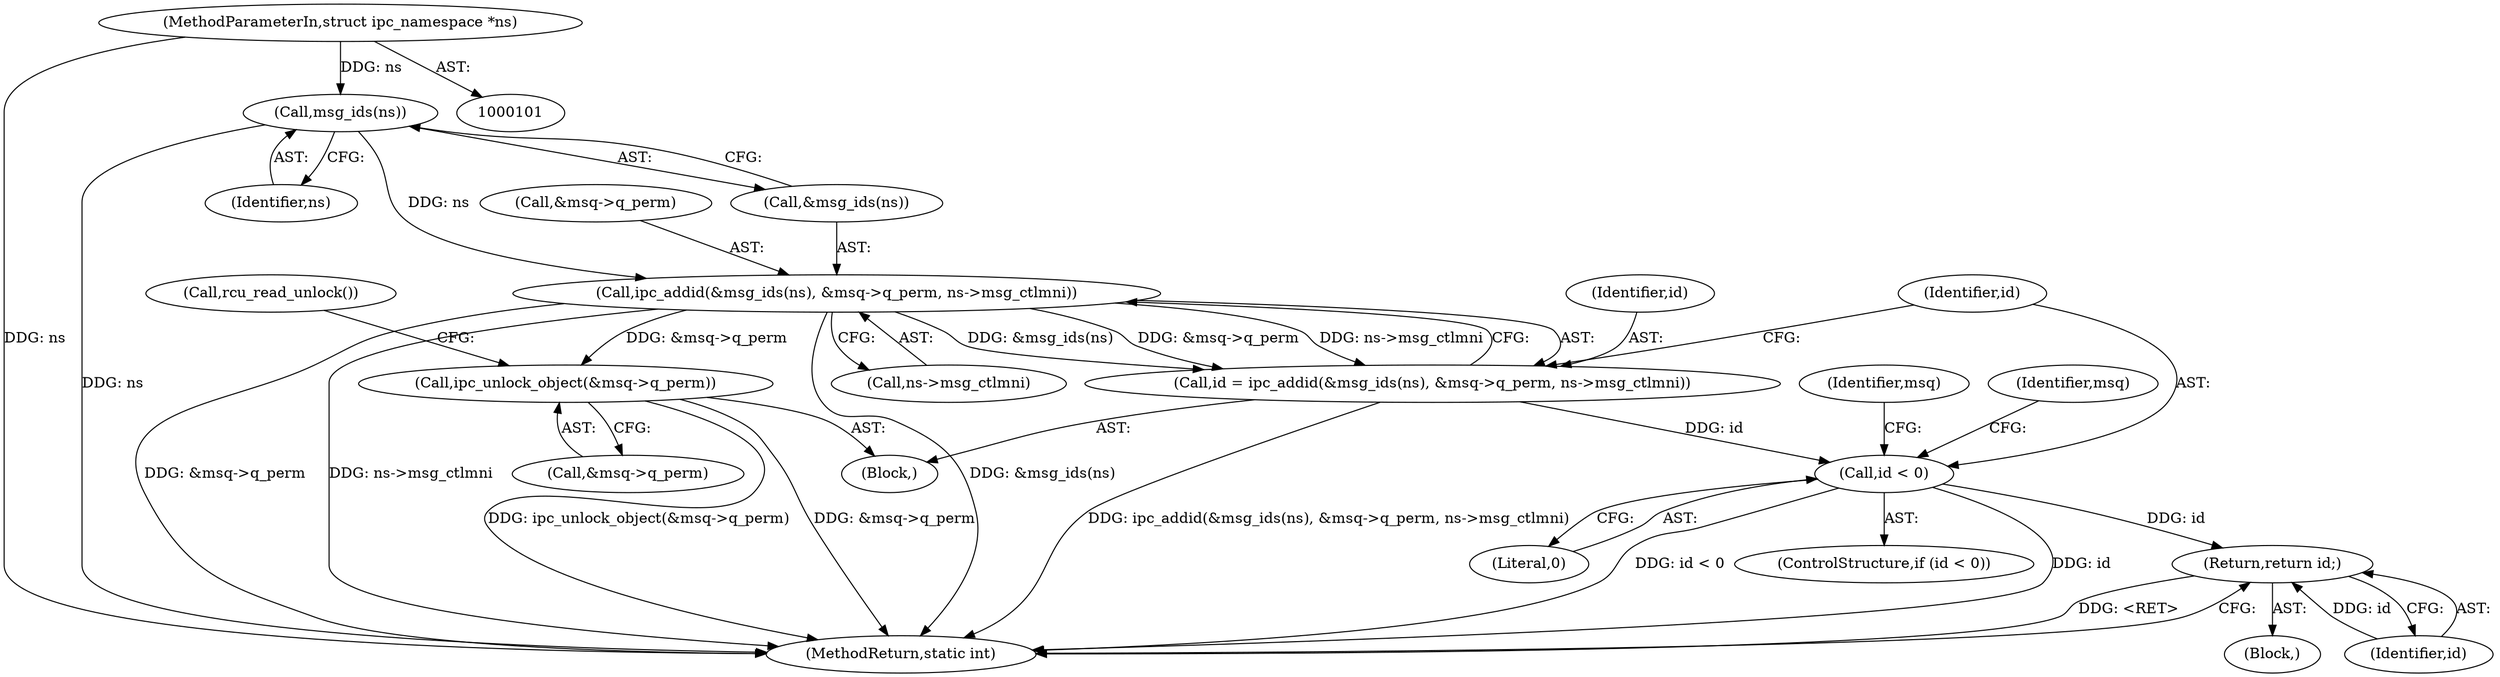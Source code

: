 digraph "1_linux_b9a532277938798b53178d5a66af6e2915cb27cf@del" {
"1000169" [label="(Call,ipc_addid(&msg_ids(ns), &msq->q_perm, ns->msg_ctlmni))"];
"1000171" [label="(Call,msg_ids(ns))"];
"1000102" [label="(MethodParameterIn,struct ipc_namespace *ns)"];
"1000167" [label="(Call,id = ipc_addid(&msg_ids(ns), &msq->q_perm, ns->msg_ctlmni))"];
"1000181" [label="(Call,id < 0)"];
"1000188" [label="(Return,return id;)"];
"1000244" [label="(Call,ipc_unlock_object(&msq->q_perm))"];
"1000173" [label="(Call,&msq->q_perm)"];
"1000169" [label="(Call,ipc_addid(&msg_ids(ns), &msq->q_perm, ns->msg_ctlmni))"];
"1000170" [label="(Call,&msg_ids(ns))"];
"1000168" [label="(Identifier,id)"];
"1000192" [label="(Identifier,msq)"];
"1000172" [label="(Identifier,ns)"];
"1000189" [label="(Identifier,id)"];
"1000181" [label="(Call,id < 0)"];
"1000171" [label="(Call,msg_ids(ns))"];
"1000245" [label="(Call,&msq->q_perm)"];
"1000184" [label="(Block,)"];
"1000167" [label="(Call,id = ipc_addid(&msg_ids(ns), &msq->q_perm, ns->msg_ctlmni))"];
"1000188" [label="(Return,return id;)"];
"1000102" [label="(MethodParameterIn,struct ipc_namespace *ns)"];
"1000186" [label="(Identifier,msq)"];
"1000180" [label="(ControlStructure,if (id < 0))"];
"1000244" [label="(Call,ipc_unlock_object(&msq->q_perm))"];
"1000256" [label="(MethodReturn,static int)"];
"1000104" [label="(Block,)"];
"1000177" [label="(Call,ns->msg_ctlmni)"];
"1000182" [label="(Identifier,id)"];
"1000183" [label="(Literal,0)"];
"1000249" [label="(Call,rcu_read_unlock())"];
"1000169" -> "1000167"  [label="AST: "];
"1000169" -> "1000177"  [label="CFG: "];
"1000170" -> "1000169"  [label="AST: "];
"1000173" -> "1000169"  [label="AST: "];
"1000177" -> "1000169"  [label="AST: "];
"1000167" -> "1000169"  [label="CFG: "];
"1000169" -> "1000256"  [label="DDG: &msq->q_perm"];
"1000169" -> "1000256"  [label="DDG: ns->msg_ctlmni"];
"1000169" -> "1000256"  [label="DDG: &msg_ids(ns)"];
"1000169" -> "1000167"  [label="DDG: &msg_ids(ns)"];
"1000169" -> "1000167"  [label="DDG: &msq->q_perm"];
"1000169" -> "1000167"  [label="DDG: ns->msg_ctlmni"];
"1000171" -> "1000169"  [label="DDG: ns"];
"1000169" -> "1000244"  [label="DDG: &msq->q_perm"];
"1000171" -> "1000170"  [label="AST: "];
"1000171" -> "1000172"  [label="CFG: "];
"1000172" -> "1000171"  [label="AST: "];
"1000170" -> "1000171"  [label="CFG: "];
"1000171" -> "1000256"  [label="DDG: ns"];
"1000102" -> "1000171"  [label="DDG: ns"];
"1000102" -> "1000101"  [label="AST: "];
"1000102" -> "1000256"  [label="DDG: ns"];
"1000167" -> "1000104"  [label="AST: "];
"1000168" -> "1000167"  [label="AST: "];
"1000182" -> "1000167"  [label="CFG: "];
"1000167" -> "1000256"  [label="DDG: ipc_addid(&msg_ids(ns), &msq->q_perm, ns->msg_ctlmni)"];
"1000167" -> "1000181"  [label="DDG: id"];
"1000181" -> "1000180"  [label="AST: "];
"1000181" -> "1000183"  [label="CFG: "];
"1000182" -> "1000181"  [label="AST: "];
"1000183" -> "1000181"  [label="AST: "];
"1000186" -> "1000181"  [label="CFG: "];
"1000192" -> "1000181"  [label="CFG: "];
"1000181" -> "1000256"  [label="DDG: id < 0"];
"1000181" -> "1000256"  [label="DDG: id"];
"1000181" -> "1000188"  [label="DDG: id"];
"1000188" -> "1000184"  [label="AST: "];
"1000188" -> "1000189"  [label="CFG: "];
"1000189" -> "1000188"  [label="AST: "];
"1000256" -> "1000188"  [label="CFG: "];
"1000188" -> "1000256"  [label="DDG: <RET>"];
"1000189" -> "1000188"  [label="DDG: id"];
"1000244" -> "1000104"  [label="AST: "];
"1000244" -> "1000245"  [label="CFG: "];
"1000245" -> "1000244"  [label="AST: "];
"1000249" -> "1000244"  [label="CFG: "];
"1000244" -> "1000256"  [label="DDG: ipc_unlock_object(&msq->q_perm)"];
"1000244" -> "1000256"  [label="DDG: &msq->q_perm"];
}
